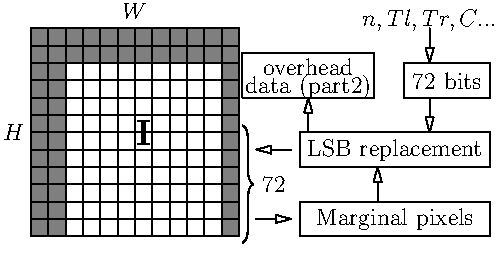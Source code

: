 import math;
size(250,0);
pair d=(12,2);

picture box(string s, pair z=(0,0), pair sz=d) {
  picture pic;
  draw(pic,box(-sz/2,sz/2));
  label(pic,s,(0,0));

  return shift(z)*pic;
}

path boundary=(0,0)--(2,0)--(2,10)--(11,10)--(11,0)--(12,0)--(12,12)--(0,12)--cycle; 
fill(boundary, gray(0.5));
add(grid(12,12));

label(scale(1.5,5)*"\}", (12.5,3));
label(scale(1.5)*"$\mathbf{I}$", (6.5,6));

picture lsb=box("LSB replacement", (21,5), (11,2));
picture lbs=box("Marginal pixels", (21,1), (11,2));
picture mle=box("72 bits", (24,9), (5,2));
picture ovh=box("", (16,9.3), (7.6,2.6));
add(lsb);
add(lbs);
add(mle);
add(ovh);

label("overhead", (16,9.8));
label("data (part2)", (16,8.6));
label("$n,Tl,Tr,C$...", (23,12.5));
label("$W$", (6,13));
label("$H$", (-1,6));
label("72", (14,3));

//draw(lbs.N--lsb.S,EndArrow(Draw));
//draw((ovh.S-(0,4.5))--ovh.S,EndArrow(Draw));
draw((20,2)--(20,4),EndArrow(Draw));
draw((16,6)--(16,8),EndArrow(Draw));
draw((23,8)--(23,6),EndArrow(Draw));
draw((13,1)--(15,1),EndArrow(Draw));
draw((15,5)--(13,5),EndArrow(Draw));
draw((23,12)--(23,10), EndArrow(Draw));
